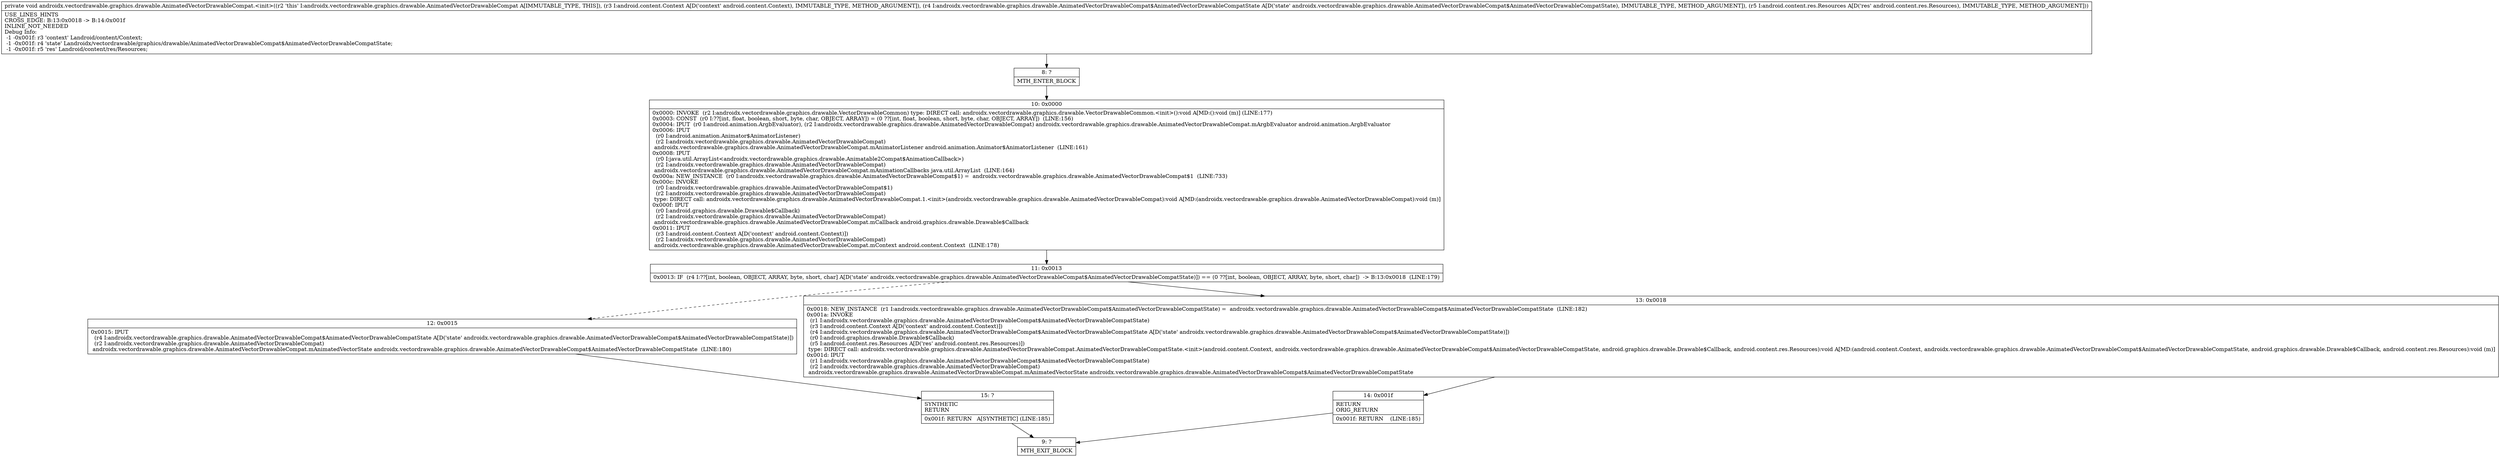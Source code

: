 digraph "CFG forandroidx.vectordrawable.graphics.drawable.AnimatedVectorDrawableCompat.\<init\>(Landroid\/content\/Context;Landroidx\/vectordrawable\/graphics\/drawable\/AnimatedVectorDrawableCompat$AnimatedVectorDrawableCompatState;Landroid\/content\/res\/Resources;)V" {
Node_8 [shape=record,label="{8\:\ ?|MTH_ENTER_BLOCK\l}"];
Node_10 [shape=record,label="{10\:\ 0x0000|0x0000: INVOKE  (r2 I:androidx.vectordrawable.graphics.drawable.VectorDrawableCommon) type: DIRECT call: androidx.vectordrawable.graphics.drawable.VectorDrawableCommon.\<init\>():void A[MD:():void (m)] (LINE:177)\l0x0003: CONST  (r0 I:??[int, float, boolean, short, byte, char, OBJECT, ARRAY]) = (0 ??[int, float, boolean, short, byte, char, OBJECT, ARRAY])  (LINE:156)\l0x0004: IPUT  (r0 I:android.animation.ArgbEvaluator), (r2 I:androidx.vectordrawable.graphics.drawable.AnimatedVectorDrawableCompat) androidx.vectordrawable.graphics.drawable.AnimatedVectorDrawableCompat.mArgbEvaluator android.animation.ArgbEvaluator \l0x0006: IPUT  \l  (r0 I:android.animation.Animator$AnimatorListener)\l  (r2 I:androidx.vectordrawable.graphics.drawable.AnimatedVectorDrawableCompat)\l androidx.vectordrawable.graphics.drawable.AnimatedVectorDrawableCompat.mAnimatorListener android.animation.Animator$AnimatorListener  (LINE:161)\l0x0008: IPUT  \l  (r0 I:java.util.ArrayList\<androidx.vectordrawable.graphics.drawable.Animatable2Compat$AnimationCallback\>)\l  (r2 I:androidx.vectordrawable.graphics.drawable.AnimatedVectorDrawableCompat)\l androidx.vectordrawable.graphics.drawable.AnimatedVectorDrawableCompat.mAnimationCallbacks java.util.ArrayList  (LINE:164)\l0x000a: NEW_INSTANCE  (r0 I:androidx.vectordrawable.graphics.drawable.AnimatedVectorDrawableCompat$1) =  androidx.vectordrawable.graphics.drawable.AnimatedVectorDrawableCompat$1  (LINE:733)\l0x000c: INVOKE  \l  (r0 I:androidx.vectordrawable.graphics.drawable.AnimatedVectorDrawableCompat$1)\l  (r2 I:androidx.vectordrawable.graphics.drawable.AnimatedVectorDrawableCompat)\l type: DIRECT call: androidx.vectordrawable.graphics.drawable.AnimatedVectorDrawableCompat.1.\<init\>(androidx.vectordrawable.graphics.drawable.AnimatedVectorDrawableCompat):void A[MD:(androidx.vectordrawable.graphics.drawable.AnimatedVectorDrawableCompat):void (m)]\l0x000f: IPUT  \l  (r0 I:android.graphics.drawable.Drawable$Callback)\l  (r2 I:androidx.vectordrawable.graphics.drawable.AnimatedVectorDrawableCompat)\l androidx.vectordrawable.graphics.drawable.AnimatedVectorDrawableCompat.mCallback android.graphics.drawable.Drawable$Callback \l0x0011: IPUT  \l  (r3 I:android.content.Context A[D('context' android.content.Context)])\l  (r2 I:androidx.vectordrawable.graphics.drawable.AnimatedVectorDrawableCompat)\l androidx.vectordrawable.graphics.drawable.AnimatedVectorDrawableCompat.mContext android.content.Context  (LINE:178)\l}"];
Node_11 [shape=record,label="{11\:\ 0x0013|0x0013: IF  (r4 I:??[int, boolean, OBJECT, ARRAY, byte, short, char] A[D('state' androidx.vectordrawable.graphics.drawable.AnimatedVectorDrawableCompat$AnimatedVectorDrawableCompatState)]) == (0 ??[int, boolean, OBJECT, ARRAY, byte, short, char])  \-\> B:13:0x0018  (LINE:179)\l}"];
Node_12 [shape=record,label="{12\:\ 0x0015|0x0015: IPUT  \l  (r4 I:androidx.vectordrawable.graphics.drawable.AnimatedVectorDrawableCompat$AnimatedVectorDrawableCompatState A[D('state' androidx.vectordrawable.graphics.drawable.AnimatedVectorDrawableCompat$AnimatedVectorDrawableCompatState)])\l  (r2 I:androidx.vectordrawable.graphics.drawable.AnimatedVectorDrawableCompat)\l androidx.vectordrawable.graphics.drawable.AnimatedVectorDrawableCompat.mAnimatedVectorState androidx.vectordrawable.graphics.drawable.AnimatedVectorDrawableCompat$AnimatedVectorDrawableCompatState  (LINE:180)\l}"];
Node_15 [shape=record,label="{15\:\ ?|SYNTHETIC\lRETURN\l|0x001f: RETURN   A[SYNTHETIC] (LINE:185)\l}"];
Node_9 [shape=record,label="{9\:\ ?|MTH_EXIT_BLOCK\l}"];
Node_13 [shape=record,label="{13\:\ 0x0018|0x0018: NEW_INSTANCE  (r1 I:androidx.vectordrawable.graphics.drawable.AnimatedVectorDrawableCompat$AnimatedVectorDrawableCompatState) =  androidx.vectordrawable.graphics.drawable.AnimatedVectorDrawableCompat$AnimatedVectorDrawableCompatState  (LINE:182)\l0x001a: INVOKE  \l  (r1 I:androidx.vectordrawable.graphics.drawable.AnimatedVectorDrawableCompat$AnimatedVectorDrawableCompatState)\l  (r3 I:android.content.Context A[D('context' android.content.Context)])\l  (r4 I:androidx.vectordrawable.graphics.drawable.AnimatedVectorDrawableCompat$AnimatedVectorDrawableCompatState A[D('state' androidx.vectordrawable.graphics.drawable.AnimatedVectorDrawableCompat$AnimatedVectorDrawableCompatState)])\l  (r0 I:android.graphics.drawable.Drawable$Callback)\l  (r5 I:android.content.res.Resources A[D('res' android.content.res.Resources)])\l type: DIRECT call: androidx.vectordrawable.graphics.drawable.AnimatedVectorDrawableCompat.AnimatedVectorDrawableCompatState.\<init\>(android.content.Context, androidx.vectordrawable.graphics.drawable.AnimatedVectorDrawableCompat$AnimatedVectorDrawableCompatState, android.graphics.drawable.Drawable$Callback, android.content.res.Resources):void A[MD:(android.content.Context, androidx.vectordrawable.graphics.drawable.AnimatedVectorDrawableCompat$AnimatedVectorDrawableCompatState, android.graphics.drawable.Drawable$Callback, android.content.res.Resources):void (m)]\l0x001d: IPUT  \l  (r1 I:androidx.vectordrawable.graphics.drawable.AnimatedVectorDrawableCompat$AnimatedVectorDrawableCompatState)\l  (r2 I:androidx.vectordrawable.graphics.drawable.AnimatedVectorDrawableCompat)\l androidx.vectordrawable.graphics.drawable.AnimatedVectorDrawableCompat.mAnimatedVectorState androidx.vectordrawable.graphics.drawable.AnimatedVectorDrawableCompat$AnimatedVectorDrawableCompatState \l}"];
Node_14 [shape=record,label="{14\:\ 0x001f|RETURN\lORIG_RETURN\l|0x001f: RETURN    (LINE:185)\l}"];
MethodNode[shape=record,label="{private void androidx.vectordrawable.graphics.drawable.AnimatedVectorDrawableCompat.\<init\>((r2 'this' I:androidx.vectordrawable.graphics.drawable.AnimatedVectorDrawableCompat A[IMMUTABLE_TYPE, THIS]), (r3 I:android.content.Context A[D('context' android.content.Context), IMMUTABLE_TYPE, METHOD_ARGUMENT]), (r4 I:androidx.vectordrawable.graphics.drawable.AnimatedVectorDrawableCompat$AnimatedVectorDrawableCompatState A[D('state' androidx.vectordrawable.graphics.drawable.AnimatedVectorDrawableCompat$AnimatedVectorDrawableCompatState), IMMUTABLE_TYPE, METHOD_ARGUMENT]), (r5 I:android.content.res.Resources A[D('res' android.content.res.Resources), IMMUTABLE_TYPE, METHOD_ARGUMENT]))  | USE_LINES_HINTS\lCROSS_EDGE: B:13:0x0018 \-\> B:14:0x001f\lINLINE_NOT_NEEDED\lDebug Info:\l  \-1 \-0x001f: r3 'context' Landroid\/content\/Context;\l  \-1 \-0x001f: r4 'state' Landroidx\/vectordrawable\/graphics\/drawable\/AnimatedVectorDrawableCompat$AnimatedVectorDrawableCompatState;\l  \-1 \-0x001f: r5 'res' Landroid\/content\/res\/Resources;\l}"];
MethodNode -> Node_8;Node_8 -> Node_10;
Node_10 -> Node_11;
Node_11 -> Node_12[style=dashed];
Node_11 -> Node_13;
Node_12 -> Node_15;
Node_15 -> Node_9;
Node_13 -> Node_14;
Node_14 -> Node_9;
}

